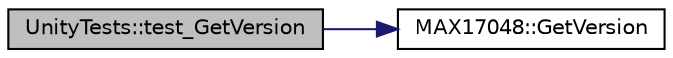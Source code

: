 digraph "UnityTests::test_GetVersion"
{
  edge [fontname="Helvetica",fontsize="10",labelfontname="Helvetica",labelfontsize="10"];
  node [fontname="Helvetica",fontsize="10",shape=record];
  rankdir="LR";
  Node1 [label="UnityTests::test_GetVersion",height=0.2,width=0.4,color="black", fillcolor="grey75", style="filled" fontcolor="black"];
  Node1 -> Node2 [color="midnightblue",fontsize="10",style="solid",fontname="Helvetica"];
  Node2 [label="MAX17048::GetVersion",height=0.2,width=0.4,color="black", fillcolor="white", style="filled",URL="$classMAX17048.html#a8f95fa6ed9fb83ce2548eb9a5d5fa994",tooltip="Fetches the hardware version of the MAX17048."];
}

